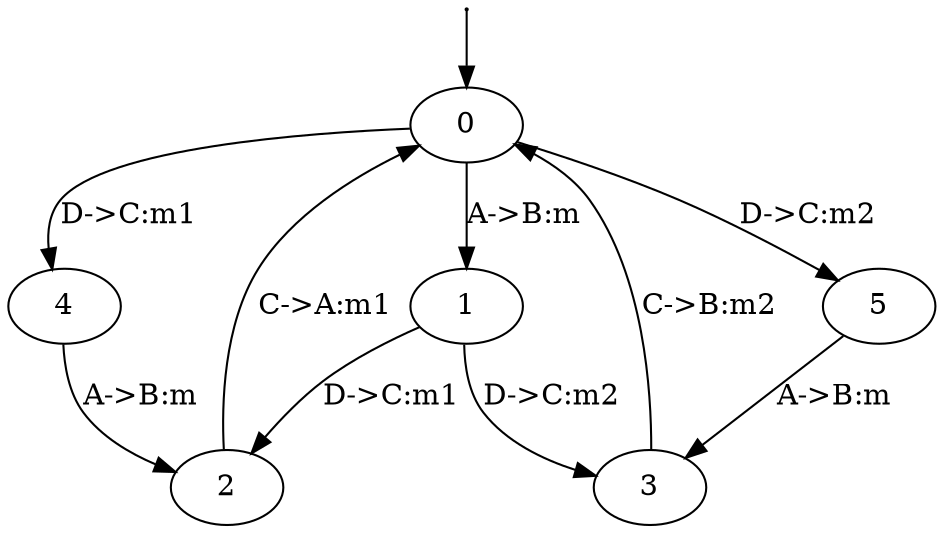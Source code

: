 digraph notCUI {
    s0 [label="" height=0 width=0]
    s0 -> 0
    0 -> 1 [label="A->B:m"]
    1 -> 2 [label="D->C:m1"]
    1 -> 3 [label="D->C:m2"]
    2 -> 0 [label="C->A:m1"]
    3 -> 0 [label="C->B:m2"]
    0 -> 4 [label="D->C:m1"]
    4 -> 2 [label="A->B:m"]
    0 -> 5 [label="D->C:m2"]
    5 -> 3 [label="A->B:m"]        
}